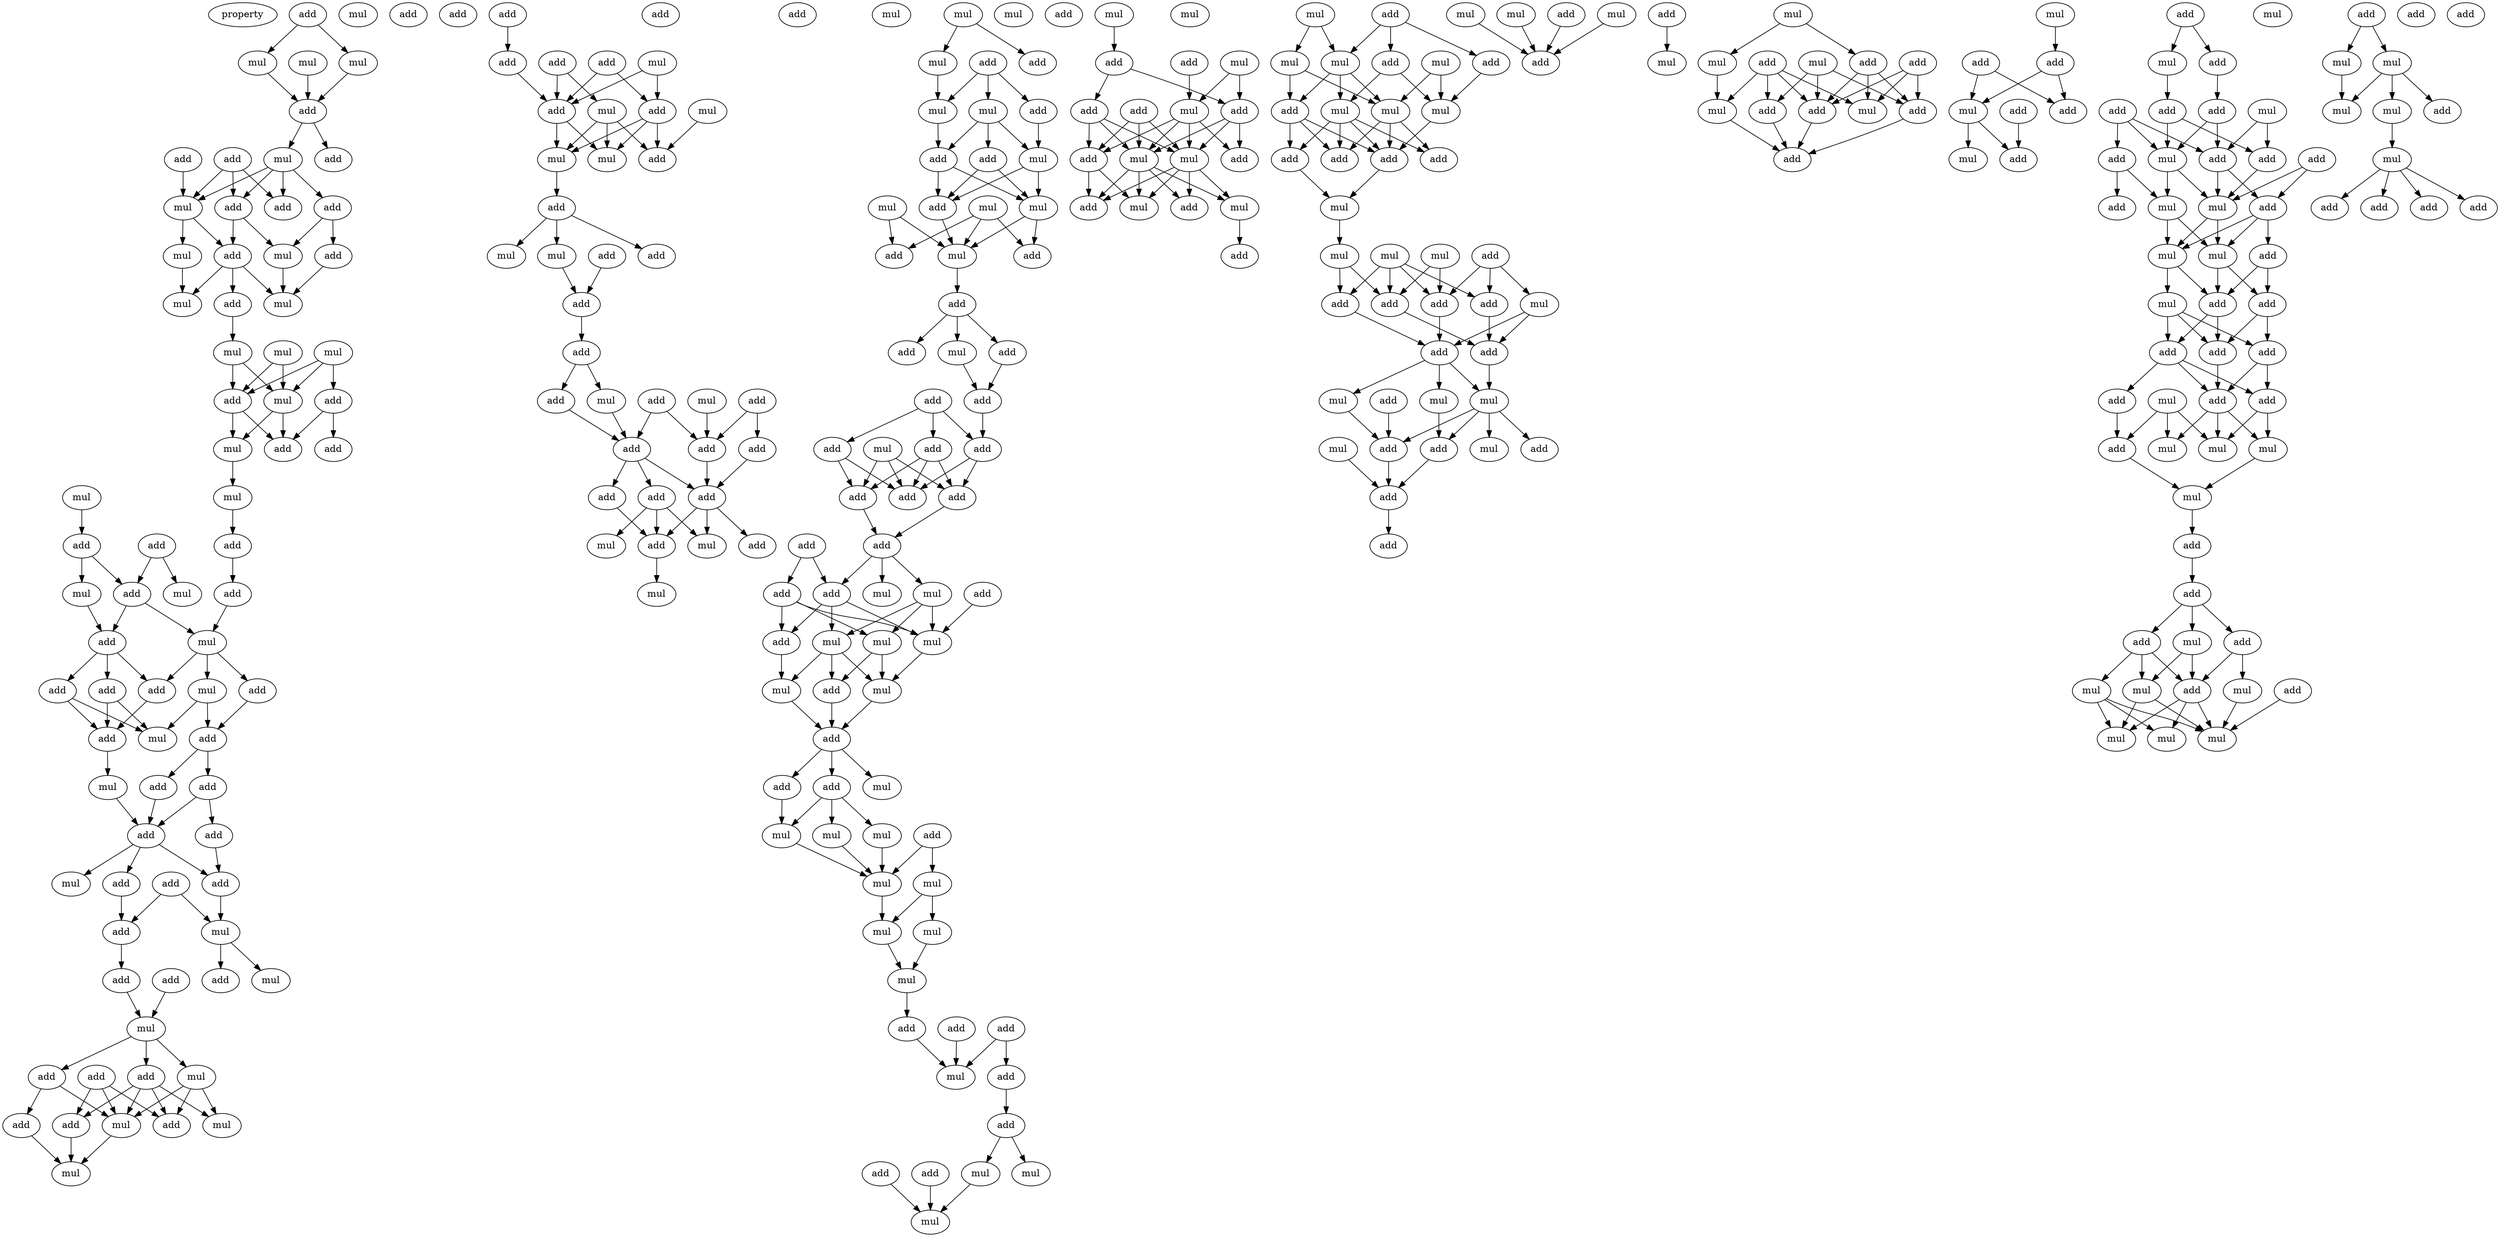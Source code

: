 digraph {
    node [fontcolor=black]
    property [mul=2,lf=1.4]
    0 [ label = add ];
    1 [ label = mul ];
    2 [ label = add ];
    3 [ label = mul ];
    4 [ label = mul ];
    5 [ label = mul ];
    6 [ label = add ];
    7 [ label = add ];
    8 [ label = mul ];
    9 [ label = add ];
    10 [ label = add ];
    11 [ label = mul ];
    12 [ label = add ];
    13 [ label = add ];
    14 [ label = add ];
    15 [ label = add ];
    16 [ label = mul ];
    17 [ label = mul ];
    18 [ label = add ];
    19 [ label = mul ];
    20 [ label = add ];
    21 [ label = mul ];
    22 [ label = mul ];
    23 [ label = mul ];
    24 [ label = mul ];
    25 [ label = add ];
    26 [ label = mul ];
    27 [ label = add ];
    28 [ label = mul ];
    29 [ label = add ];
    30 [ label = add ];
    31 [ label = mul ];
    32 [ label = mul ];
    33 [ label = add ];
    34 [ label = add ];
    35 [ label = add ];
    36 [ label = add ];
    37 [ label = mul ];
    38 [ label = mul ];
    39 [ label = add ];
    40 [ label = add ];
    41 [ label = mul ];
    42 [ label = mul ];
    43 [ label = add ];
    44 [ label = add ];
    45 [ label = add ];
    46 [ label = add ];
    47 [ label = mul ];
    48 [ label = add ];
    49 [ label = add ];
    50 [ label = add ];
    51 [ label = mul ];
    52 [ label = add ];
    53 [ label = add ];
    54 [ label = add ];
    55 [ label = add ];
    56 [ label = add ];
    57 [ label = add ];
    58 [ label = mul ];
    59 [ label = add ];
    60 [ label = add ];
    61 [ label = mul ];
    62 [ label = add ];
    63 [ label = mul ];
    64 [ label = add ];
    65 [ label = add ];
    66 [ label = mul ];
    67 [ label = add ];
    68 [ label = mul ];
    69 [ label = add ];
    70 [ label = add ];
    71 [ label = add ];
    72 [ label = mul ];
    73 [ label = mul ];
    74 [ label = add ];
    75 [ label = add ];
    76 [ label = mul ];
    77 [ label = add ];
    78 [ label = add ];
    79 [ label = add ];
    80 [ label = mul ];
    81 [ label = add ];
    82 [ label = add ];
    83 [ label = mul ];
    84 [ label = mul ];
    85 [ label = add ];
    86 [ label = add ];
    87 [ label = add ];
    88 [ label = mul ];
    89 [ label = mul ];
    90 [ label = add ];
    91 [ label = mul ];
    92 [ label = mul ];
    93 [ label = add ];
    94 [ label = add ];
    95 [ label = add ];
    96 [ label = add ];
    97 [ label = add ];
    98 [ label = add ];
    99 [ label = add ];
    100 [ label = add ];
    101 [ label = mul ];
    102 [ label = mul ];
    103 [ label = add ];
    104 [ label = add ];
    105 [ label = add ];
    106 [ label = add ];
    107 [ label = add ];
    108 [ label = add ];
    109 [ label = add ];
    110 [ label = mul ];
    111 [ label = add ];
    112 [ label = mul ];
    113 [ label = mul ];
    114 [ label = mul ];
    115 [ label = mul ];
    116 [ label = add ];
    117 [ label = mul ];
    118 [ label = add ];
    119 [ label = mul ];
    120 [ label = add ];
    121 [ label = mul ];
    122 [ label = mul ];
    123 [ label = add ];
    124 [ label = add ];
    125 [ label = mul ];
    126 [ label = mul ];
    127 [ label = add ];
    128 [ label = mul ];
    129 [ label = add ];
    130 [ label = mul ];
    131 [ label = add ];
    132 [ label = add ];
    133 [ label = add ];
    134 [ label = add ];
    135 [ label = mul ];
    136 [ label = add ];
    137 [ label = add ];
    138 [ label = mul ];
    139 [ label = add ];
    140 [ label = add ];
    141 [ label = add ];
    142 [ label = add ];
    143 [ label = add ];
    144 [ label = add ];
    145 [ label = add ];
    146 [ label = add ];
    147 [ label = mul ];
    148 [ label = add ];
    149 [ label = add ];
    150 [ label = mul ];
    151 [ label = add ];
    152 [ label = mul ];
    153 [ label = mul ];
    154 [ label = add ];
    155 [ label = mul ];
    156 [ label = mul ];
    157 [ label = mul ];
    158 [ label = add ];
    159 [ label = add ];
    160 [ label = mul ];
    161 [ label = add ];
    162 [ label = add ];
    163 [ label = mul ];
    164 [ label = add ];
    165 [ label = mul ];
    166 [ label = mul ];
    167 [ label = mul ];
    168 [ label = mul ];
    169 [ label = mul ];
    170 [ label = mul ];
    171 [ label = mul ];
    172 [ label = mul ];
    173 [ label = add ];
    174 [ label = add ];
    175 [ label = add ];
    176 [ label = mul ];
    177 [ label = add ];
    178 [ label = add ];
    179 [ label = mul ];
    180 [ label = add ];
    181 [ label = add ];
    182 [ label = mul ];
    183 [ label = add ];
    184 [ label = mul ];
    185 [ label = mul ];
    186 [ label = add ];
    187 [ label = mul ];
    188 [ label = mul ];
    189 [ label = add ];
    190 [ label = add ];
    191 [ label = mul ];
    192 [ label = add ];
    193 [ label = add ];
    194 [ label = mul ];
    195 [ label = add ];
    196 [ label = mul ];
    197 [ label = add ];
    198 [ label = add ];
    199 [ label = add ];
    200 [ label = mul ];
    201 [ label = mul ];
    202 [ label = add ];
    203 [ label = add ];
    204 [ label = mul ];
    205 [ label = add ];
    206 [ label = add ];
    207 [ label = mul ];
    208 [ label = mul ];
    209 [ label = mul ];
    210 [ label = add ];
    211 [ label = mul ];
    212 [ label = mul ];
    213 [ label = mul ];
    214 [ label = add ];
    215 [ label = add ];
    216 [ label = add ];
    217 [ label = add ];
    218 [ label = mul ];
    219 [ label = mul ];
    220 [ label = mul ];
    221 [ label = add ];
    222 [ label = mul ];
    223 [ label = add ];
    224 [ label = add ];
    225 [ label = mul ];
    226 [ label = add ];
    227 [ label = add ];
    228 [ label = add ];
    229 [ label = add ];
    230 [ label = mul ];
    231 [ label = add ];
    232 [ label = mul ];
    233 [ label = mul ];
    234 [ label = add ];
    235 [ label = add ];
    236 [ label = mul ];
    237 [ label = mul ];
    238 [ label = add ];
    239 [ label = add ];
    240 [ label = add ];
    241 [ label = mul ];
    242 [ label = mul ];
    243 [ label = add ];
    244 [ label = mul ];
    245 [ label = add ];
    246 [ label = add ];
    247 [ label = mul ];
    248 [ label = mul ];
    249 [ label = add ];
    250 [ label = add ];
    251 [ label = mul ];
    252 [ label = add ];
    253 [ label = mul ];
    254 [ label = add ];
    255 [ label = add ];
    256 [ label = mul ];
    257 [ label = mul ];
    258 [ label = add ];
    259 [ label = add ];
    260 [ label = mul ];
    261 [ label = add ];
    262 [ label = add ];
    263 [ label = add ];
    264 [ label = add ];
    265 [ label = mul ];
    266 [ label = add ];
    267 [ label = add ];
    268 [ label = mul ];
    269 [ label = mul ];
    270 [ label = add ];
    271 [ label = add ];
    272 [ label = add ];
    273 [ label = mul ];
    274 [ label = add ];
    275 [ label = add ];
    276 [ label = add ];
    277 [ label = add ];
    278 [ label = add ];
    279 [ label = mul ];
    280 [ label = mul ];
    281 [ label = add ];
    282 [ label = mul ];
    283 [ label = add ];
    284 [ label = mul ];
    285 [ label = mul ];
    286 [ label = add ];
    287 [ label = mul ];
    288 [ label = add ];
    289 [ label = mul ];
    290 [ label = add ];
    291 [ label = add ];
    292 [ label = add ];
    293 [ label = add ];
    294 [ label = add ];
    295 [ label = mul ];
    296 [ label = add ];
    297 [ label = add ];
    298 [ label = mul ];
    299 [ label = mul ];
    300 [ label = mul ];
    301 [ label = add ];
    302 [ label = mul ];
    303 [ label = add ];
    304 [ label = add ];
    305 [ label = mul ];
    306 [ label = add ];
    307 [ label = add ];
    308 [ label = mul ];
    309 [ label = add ];
    310 [ label = add ];
    311 [ label = mul ];
    312 [ label = mul ];
    313 [ label = mul ];
    314 [ label = add ];
    315 [ label = mul ];
    316 [ label = mul ];
    317 [ label = mul ];
    318 [ label = mul ];
    319 [ label = add ];
    320 [ label = mul ];
    321 [ label = add ];
    322 [ label = mul ];
    323 [ label = add ];
    324 [ label = mul ];
    325 [ label = add ];
    326 [ label = add ];
    327 [ label = add ];
    328 [ label = add ];
    0 -> 3 [ name = 0 ];
    0 -> 5 [ name = 1 ];
    3 -> 6 [ name = 2 ];
    4 -> 6 [ name = 3 ];
    5 -> 6 [ name = 4 ];
    6 -> 8 [ name = 5 ];
    6 -> 10 [ name = 6 ];
    7 -> 11 [ name = 7 ];
    8 -> 11 [ name = 8 ];
    8 -> 12 [ name = 9 ];
    8 -> 13 [ name = 10 ];
    8 -> 14 [ name = 11 ];
    9 -> 11 [ name = 12 ];
    9 -> 12 [ name = 13 ];
    9 -> 14 [ name = 14 ];
    11 -> 15 [ name = 15 ];
    11 -> 17 [ name = 16 ];
    13 -> 16 [ name = 17 ];
    13 -> 18 [ name = 18 ];
    14 -> 15 [ name = 19 ];
    14 -> 16 [ name = 20 ];
    15 -> 19 [ name = 21 ];
    15 -> 20 [ name = 22 ];
    15 -> 21 [ name = 23 ];
    16 -> 21 [ name = 24 ];
    17 -> 19 [ name = 25 ];
    18 -> 21 [ name = 26 ];
    20 -> 23 [ name = 27 ];
    22 -> 25 [ name = 28 ];
    22 -> 26 [ name = 29 ];
    22 -> 27 [ name = 30 ];
    23 -> 26 [ name = 31 ];
    23 -> 27 [ name = 32 ];
    24 -> 26 [ name = 33 ];
    24 -> 27 [ name = 34 ];
    25 -> 29 [ name = 35 ];
    25 -> 30 [ name = 36 ];
    26 -> 28 [ name = 37 ];
    26 -> 29 [ name = 38 ];
    27 -> 28 [ name = 39 ];
    27 -> 29 [ name = 40 ];
    28 -> 32 [ name = 41 ];
    31 -> 33 [ name = 42 ];
    32 -> 35 [ name = 43 ];
    33 -> 36 [ name = 44 ];
    33 -> 37 [ name = 45 ];
    34 -> 36 [ name = 46 ];
    34 -> 38 [ name = 47 ];
    35 -> 39 [ name = 48 ];
    36 -> 40 [ name = 49 ];
    36 -> 41 [ name = 50 ];
    37 -> 40 [ name = 51 ];
    39 -> 41 [ name = 52 ];
    40 -> 43 [ name = 53 ];
    40 -> 44 [ name = 54 ];
    40 -> 46 [ name = 55 ];
    41 -> 42 [ name = 56 ];
    41 -> 45 [ name = 57 ];
    41 -> 46 [ name = 58 ];
    42 -> 47 [ name = 59 ];
    42 -> 48 [ name = 60 ];
    43 -> 47 [ name = 61 ];
    43 -> 49 [ name = 62 ];
    44 -> 47 [ name = 63 ];
    44 -> 49 [ name = 64 ];
    45 -> 48 [ name = 65 ];
    46 -> 49 [ name = 66 ];
    48 -> 50 [ name = 67 ];
    48 -> 52 [ name = 68 ];
    49 -> 51 [ name = 69 ];
    50 -> 53 [ name = 70 ];
    51 -> 53 [ name = 71 ];
    52 -> 53 [ name = 72 ];
    52 -> 54 [ name = 73 ];
    53 -> 56 [ name = 74 ];
    53 -> 57 [ name = 75 ];
    53 -> 58 [ name = 76 ];
    54 -> 57 [ name = 77 ];
    56 -> 60 [ name = 78 ];
    57 -> 61 [ name = 79 ];
    59 -> 60 [ name = 80 ];
    59 -> 61 [ name = 81 ];
    60 -> 62 [ name = 82 ];
    61 -> 63 [ name = 83 ];
    61 -> 64 [ name = 84 ];
    62 -> 66 [ name = 85 ];
    65 -> 66 [ name = 86 ];
    66 -> 67 [ name = 87 ];
    66 -> 68 [ name = 88 ];
    66 -> 70 [ name = 89 ];
    67 -> 73 [ name = 90 ];
    67 -> 74 [ name = 91 ];
    68 -> 71 [ name = 92 ];
    68 -> 72 [ name = 93 ];
    68 -> 73 [ name = 94 ];
    69 -> 71 [ name = 95 ];
    69 -> 73 [ name = 96 ];
    69 -> 75 [ name = 97 ];
    70 -> 71 [ name = 98 ];
    70 -> 72 [ name = 99 ];
    70 -> 73 [ name = 100 ];
    70 -> 75 [ name = 101 ];
    73 -> 76 [ name = 102 ];
    74 -> 76 [ name = 103 ];
    75 -> 76 [ name = 104 ];
    77 -> 81 [ name = 105 ];
    79 -> 85 [ name = 106 ];
    79 -> 86 [ name = 107 ];
    80 -> 85 [ name = 108 ];
    80 -> 86 [ name = 109 ];
    81 -> 85 [ name = 110 ];
    82 -> 84 [ name = 111 ];
    82 -> 85 [ name = 112 ];
    83 -> 87 [ name = 113 ];
    84 -> 87 [ name = 114 ];
    84 -> 88 [ name = 115 ];
    84 -> 89 [ name = 116 ];
    85 -> 88 [ name = 117 ];
    85 -> 89 [ name = 118 ];
    86 -> 87 [ name = 119 ];
    86 -> 88 [ name = 120 ];
    86 -> 89 [ name = 121 ];
    89 -> 90 [ name = 122 ];
    90 -> 91 [ name = 123 ];
    90 -> 92 [ name = 124 ];
    90 -> 94 [ name = 125 ];
    92 -> 96 [ name = 126 ];
    93 -> 96 [ name = 127 ];
    96 -> 97 [ name = 128 ];
    97 -> 99 [ name = 129 ];
    97 -> 102 [ name = 130 ];
    98 -> 103 [ name = 131 ];
    98 -> 104 [ name = 132 ];
    99 -> 103 [ name = 133 ];
    100 -> 104 [ name = 134 ];
    100 -> 105 [ name = 135 ];
    101 -> 104 [ name = 136 ];
    102 -> 103 [ name = 137 ];
    103 -> 106 [ name = 138 ];
    103 -> 107 [ name = 139 ];
    103 -> 108 [ name = 140 ];
    104 -> 107 [ name = 141 ];
    105 -> 107 [ name = 142 ];
    106 -> 111 [ name = 143 ];
    107 -> 109 [ name = 144 ];
    107 -> 111 [ name = 145 ];
    107 -> 112 [ name = 146 ];
    108 -> 110 [ name = 147 ];
    108 -> 111 [ name = 148 ];
    108 -> 112 [ name = 149 ];
    111 -> 113 [ name = 150 ];
    115 -> 116 [ name = 151 ];
    115 -> 117 [ name = 152 ];
    117 -> 119 [ name = 153 ];
    118 -> 119 [ name = 154 ];
    118 -> 120 [ name = 155 ];
    118 -> 121 [ name = 156 ];
    119 -> 123 [ name = 157 ];
    120 -> 122 [ name = 158 ];
    121 -> 122 [ name = 159 ];
    121 -> 123 [ name = 160 ];
    121 -> 124 [ name = 161 ];
    122 -> 126 [ name = 162 ];
    122 -> 127 [ name = 163 ];
    123 -> 126 [ name = 164 ];
    123 -> 127 [ name = 165 ];
    124 -> 126 [ name = 166 ];
    124 -> 127 [ name = 167 ];
    125 -> 129 [ name = 168 ];
    125 -> 130 [ name = 169 ];
    125 -> 131 [ name = 170 ];
    126 -> 130 [ name = 171 ];
    126 -> 131 [ name = 172 ];
    127 -> 130 [ name = 173 ];
    128 -> 129 [ name = 174 ];
    128 -> 130 [ name = 175 ];
    130 -> 132 [ name = 176 ];
    132 -> 133 [ name = 177 ];
    132 -> 134 [ name = 178 ];
    132 -> 135 [ name = 179 ];
    134 -> 136 [ name = 180 ];
    135 -> 136 [ name = 181 ];
    136 -> 140 [ name = 182 ];
    137 -> 139 [ name = 183 ];
    137 -> 140 [ name = 184 ];
    137 -> 141 [ name = 185 ];
    138 -> 142 [ name = 186 ];
    138 -> 143 [ name = 187 ];
    138 -> 144 [ name = 188 ];
    139 -> 142 [ name = 189 ];
    139 -> 143 [ name = 190 ];
    139 -> 144 [ name = 191 ];
    140 -> 142 [ name = 192 ];
    140 -> 143 [ name = 193 ];
    141 -> 142 [ name = 194 ];
    141 -> 144 [ name = 195 ];
    143 -> 146 [ name = 196 ];
    144 -> 146 [ name = 197 ];
    145 -> 148 [ name = 198 ];
    145 -> 151 [ name = 199 ];
    146 -> 147 [ name = 200 ];
    146 -> 148 [ name = 201 ];
    146 -> 150 [ name = 202 ];
    147 -> 152 [ name = 203 ];
    147 -> 153 [ name = 204 ];
    147 -> 155 [ name = 205 ];
    148 -> 153 [ name = 206 ];
    148 -> 154 [ name = 207 ];
    148 -> 155 [ name = 208 ];
    149 -> 153 [ name = 209 ];
    151 -> 152 [ name = 210 ];
    151 -> 153 [ name = 211 ];
    151 -> 154 [ name = 212 ];
    152 -> 157 [ name = 213 ];
    152 -> 158 [ name = 214 ];
    153 -> 157 [ name = 215 ];
    154 -> 156 [ name = 216 ];
    155 -> 156 [ name = 217 ];
    155 -> 157 [ name = 218 ];
    155 -> 158 [ name = 219 ];
    156 -> 159 [ name = 220 ];
    157 -> 159 [ name = 221 ];
    158 -> 159 [ name = 222 ];
    159 -> 161 [ name = 223 ];
    159 -> 162 [ name = 224 ];
    159 -> 163 [ name = 225 ];
    161 -> 165 [ name = 226 ];
    161 -> 166 [ name = 227 ];
    161 -> 167 [ name = 228 ];
    162 -> 167 [ name = 229 ];
    164 -> 168 [ name = 230 ];
    164 -> 169 [ name = 231 ];
    165 -> 168 [ name = 232 ];
    166 -> 168 [ name = 233 ];
    167 -> 168 [ name = 234 ];
    168 -> 170 [ name = 235 ];
    169 -> 170 [ name = 236 ];
    169 -> 171 [ name = 237 ];
    170 -> 172 [ name = 238 ];
    171 -> 172 [ name = 239 ];
    172 -> 175 [ name = 240 ];
    173 -> 176 [ name = 241 ];
    174 -> 176 [ name = 242 ];
    174 -> 177 [ name = 243 ];
    175 -> 176 [ name = 244 ];
    177 -> 178 [ name = 245 ];
    178 -> 179 [ name = 246 ];
    178 -> 182 [ name = 247 ];
    179 -> 184 [ name = 248 ];
    180 -> 184 [ name = 249 ];
    181 -> 184 [ name = 250 ];
    185 -> 186 [ name = 251 ];
    186 -> 190 [ name = 252 ];
    186 -> 193 [ name = 253 ];
    188 -> 191 [ name = 254 ];
    188 -> 193 [ name = 255 ];
    189 -> 191 [ name = 256 ];
    190 -> 194 [ name = 257 ];
    190 -> 196 [ name = 258 ];
    190 -> 197 [ name = 259 ];
    191 -> 194 [ name = 260 ];
    191 -> 195 [ name = 261 ];
    191 -> 196 [ name = 262 ];
    191 -> 197 [ name = 263 ];
    192 -> 194 [ name = 264 ];
    192 -> 196 [ name = 265 ];
    192 -> 197 [ name = 266 ];
    193 -> 194 [ name = 267 ];
    193 -> 195 [ name = 268 ];
    193 -> 196 [ name = 269 ];
    194 -> 198 [ name = 270 ];
    194 -> 199 [ name = 271 ];
    194 -> 200 [ name = 272 ];
    194 -> 201 [ name = 273 ];
    196 -> 198 [ name = 274 ];
    196 -> 199 [ name = 275 ];
    196 -> 200 [ name = 276 ];
    196 -> 201 [ name = 277 ];
    197 -> 199 [ name = 278 ];
    197 -> 201 [ name = 279 ];
    200 -> 202 [ name = 280 ];
    203 -> 205 [ name = 281 ];
    203 -> 206 [ name = 282 ];
    203 -> 207 [ name = 283 ];
    204 -> 207 [ name = 284 ];
    204 -> 209 [ name = 285 ];
    205 -> 211 [ name = 286 ];
    205 -> 213 [ name = 287 ];
    206 -> 211 [ name = 288 ];
    207 -> 210 [ name = 289 ];
    207 -> 212 [ name = 290 ];
    207 -> 213 [ name = 291 ];
    208 -> 211 [ name = 292 ];
    208 -> 212 [ name = 293 ];
    209 -> 210 [ name = 294 ];
    209 -> 212 [ name = 295 ];
    210 -> 214 [ name = 296 ];
    210 -> 215 [ name = 297 ];
    210 -> 217 [ name = 298 ];
    211 -> 217 [ name = 299 ];
    212 -> 214 [ name = 300 ];
    212 -> 216 [ name = 301 ];
    212 -> 217 [ name = 302 ];
    213 -> 214 [ name = 303 ];
    213 -> 215 [ name = 304 ];
    213 -> 216 [ name = 305 ];
    213 -> 217 [ name = 306 ];
    215 -> 218 [ name = 307 ];
    217 -> 218 [ name = 308 ];
    218 -> 220 [ name = 309 ];
    219 -> 226 [ name = 310 ];
    219 -> 227 [ name = 311 ];
    220 -> 223 [ name = 312 ];
    220 -> 227 [ name = 313 ];
    221 -> 224 [ name = 314 ];
    221 -> 225 [ name = 315 ];
    221 -> 226 [ name = 316 ];
    222 -> 223 [ name = 317 ];
    222 -> 224 [ name = 318 ];
    222 -> 226 [ name = 319 ];
    222 -> 227 [ name = 320 ];
    223 -> 228 [ name = 321 ];
    224 -> 229 [ name = 322 ];
    225 -> 228 [ name = 323 ];
    225 -> 229 [ name = 324 ];
    226 -> 228 [ name = 325 ];
    227 -> 229 [ name = 326 ];
    228 -> 230 [ name = 327 ];
    228 -> 232 [ name = 328 ];
    228 -> 233 [ name = 329 ];
    229 -> 230 [ name = 330 ];
    230 -> 234 [ name = 331 ];
    230 -> 235 [ name = 332 ];
    230 -> 236 [ name = 333 ];
    230 -> 238 [ name = 334 ];
    231 -> 238 [ name = 335 ];
    232 -> 234 [ name = 336 ];
    233 -> 238 [ name = 337 ];
    234 -> 239 [ name = 338 ];
    237 -> 239 [ name = 339 ];
    238 -> 239 [ name = 340 ];
    239 -> 240 [ name = 341 ];
    241 -> 245 [ name = 342 ];
    242 -> 245 [ name = 343 ];
    243 -> 245 [ name = 344 ];
    244 -> 245 [ name = 345 ];
    246 -> 247 [ name = 346 ];
    248 -> 250 [ name = 347 ];
    248 -> 253 [ name = 348 ];
    249 -> 254 [ name = 349 ];
    249 -> 255 [ name = 350 ];
    249 -> 256 [ name = 351 ];
    249 -> 257 [ name = 352 ];
    250 -> 254 [ name = 353 ];
    250 -> 257 [ name = 354 ];
    250 -> 258 [ name = 355 ];
    251 -> 254 [ name = 356 ];
    251 -> 255 [ name = 357 ];
    251 -> 258 [ name = 358 ];
    252 -> 254 [ name = 359 ];
    252 -> 257 [ name = 360 ];
    252 -> 258 [ name = 361 ];
    253 -> 256 [ name = 362 ];
    254 -> 259 [ name = 363 ];
    255 -> 259 [ name = 364 ];
    256 -> 259 [ name = 365 ];
    258 -> 259 [ name = 366 ];
    260 -> 262 [ name = 367 ];
    261 -> 264 [ name = 368 ];
    261 -> 265 [ name = 369 ];
    262 -> 264 [ name = 370 ];
    262 -> 265 [ name = 371 ];
    263 -> 267 [ name = 372 ];
    265 -> 267 [ name = 373 ];
    265 -> 268 [ name = 374 ];
    266 -> 269 [ name = 375 ];
    266 -> 270 [ name = 376 ];
    269 -> 272 [ name = 377 ];
    270 -> 274 [ name = 378 ];
    271 -> 276 [ name = 379 ];
    271 -> 278 [ name = 380 ];
    271 -> 279 [ name = 381 ];
    272 -> 277 [ name = 382 ];
    272 -> 279 [ name = 383 ];
    273 -> 276 [ name = 384 ];
    273 -> 277 [ name = 385 ];
    274 -> 276 [ name = 386 ];
    274 -> 279 [ name = 387 ];
    275 -> 280 [ name = 388 ];
    275 -> 283 [ name = 389 ];
    276 -> 280 [ name = 390 ];
    276 -> 283 [ name = 391 ];
    277 -> 280 [ name = 392 ];
    278 -> 281 [ name = 393 ];
    278 -> 282 [ name = 394 ];
    279 -> 280 [ name = 395 ];
    279 -> 282 [ name = 396 ];
    280 -> 284 [ name = 397 ];
    280 -> 285 [ name = 398 ];
    282 -> 284 [ name = 399 ];
    282 -> 285 [ name = 400 ];
    283 -> 284 [ name = 401 ];
    283 -> 285 [ name = 402 ];
    283 -> 286 [ name = 403 ];
    284 -> 288 [ name = 404 ];
    284 -> 290 [ name = 405 ];
    285 -> 289 [ name = 406 ];
    285 -> 290 [ name = 407 ];
    286 -> 288 [ name = 408 ];
    286 -> 290 [ name = 409 ];
    288 -> 291 [ name = 410 ];
    288 -> 292 [ name = 411 ];
    289 -> 291 [ name = 412 ];
    289 -> 292 [ name = 413 ];
    289 -> 293 [ name = 414 ];
    290 -> 292 [ name = 415 ];
    290 -> 293 [ name = 416 ];
    291 -> 294 [ name = 417 ];
    291 -> 297 [ name = 418 ];
    292 -> 297 [ name = 419 ];
    293 -> 294 [ name = 420 ];
    293 -> 296 [ name = 421 ];
    293 -> 297 [ name = 422 ];
    294 -> 298 [ name = 423 ];
    294 -> 299 [ name = 424 ];
    295 -> 299 [ name = 425 ];
    295 -> 300 [ name = 426 ];
    295 -> 301 [ name = 427 ];
    296 -> 301 [ name = 428 ];
    297 -> 298 [ name = 429 ];
    297 -> 299 [ name = 430 ];
    297 -> 300 [ name = 431 ];
    298 -> 302 [ name = 432 ];
    301 -> 302 [ name = 433 ];
    302 -> 303 [ name = 434 ];
    303 -> 304 [ name = 435 ];
    304 -> 305 [ name = 436 ];
    304 -> 306 [ name = 437 ];
    304 -> 307 [ name = 438 ];
    305 -> 310 [ name = 439 ];
    305 -> 311 [ name = 440 ];
    306 -> 310 [ name = 441 ];
    306 -> 312 [ name = 442 ];
    307 -> 308 [ name = 443 ];
    307 -> 310 [ name = 444 ];
    307 -> 311 [ name = 445 ];
    308 -> 313 [ name = 446 ];
    308 -> 315 [ name = 447 ];
    308 -> 316 [ name = 448 ];
    309 -> 316 [ name = 449 ];
    310 -> 313 [ name = 450 ];
    310 -> 315 [ name = 451 ];
    310 -> 316 [ name = 452 ];
    311 -> 315 [ name = 453 ];
    311 -> 316 [ name = 454 ];
    312 -> 316 [ name = 455 ];
    314 -> 317 [ name = 456 ];
    314 -> 318 [ name = 457 ];
    317 -> 320 [ name = 458 ];
    317 -> 322 [ name = 459 ];
    317 -> 323 [ name = 460 ];
    318 -> 320 [ name = 461 ];
    322 -> 324 [ name = 462 ];
    324 -> 325 [ name = 463 ];
    324 -> 326 [ name = 464 ];
    324 -> 327 [ name = 465 ];
    324 -> 328 [ name = 466 ];
}

